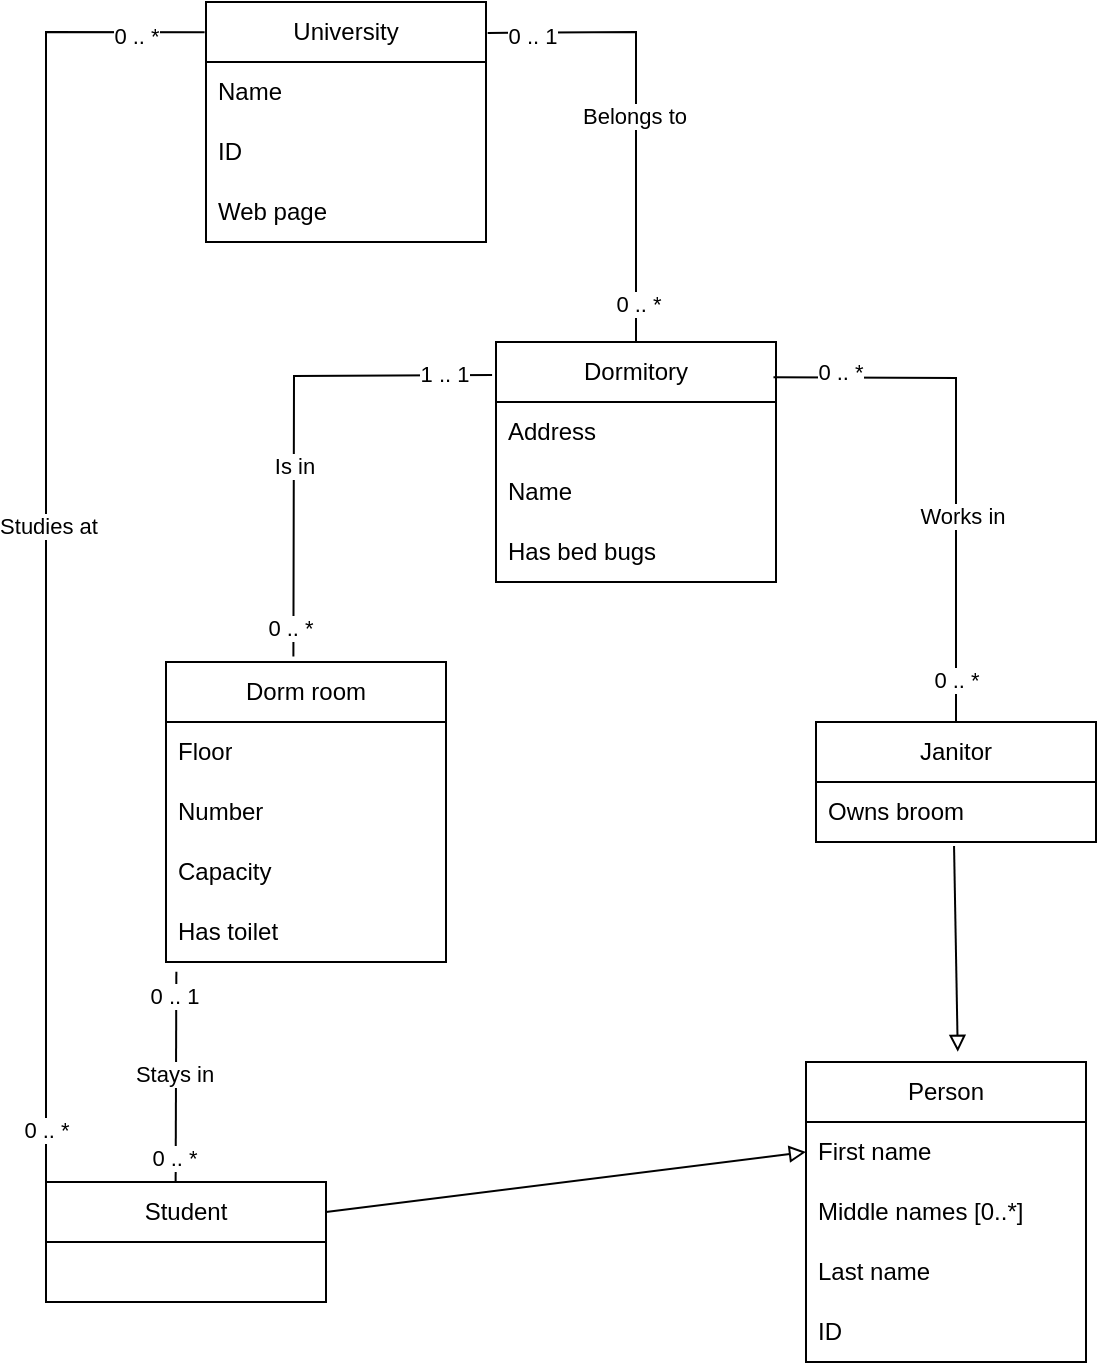 <mxfile version="22.0.8" type="device">
  <diagram name="Page-1" id="OLIu7RG99fyWEe0Exp53">
    <mxGraphModel dx="656" dy="354" grid="1" gridSize="10" guides="1" tooltips="1" connect="1" arrows="1" fold="1" page="1" pageScale="1" pageWidth="850" pageHeight="1100" math="0" shadow="0">
      <root>
        <mxCell id="0" />
        <mxCell id="1" parent="0" />
        <mxCell id="sVUaPu0e6qtLdi5J08xP-43" value="Dormitory" style="swimlane;fontStyle=0;childLayout=stackLayout;horizontal=1;startSize=30;horizontalStack=0;resizeParent=1;resizeParentMax=0;resizeLast=0;collapsible=1;marginBottom=0;whiteSpace=wrap;html=1;" parent="1" vertex="1">
          <mxGeometry x="265" y="330" width="140" height="120" as="geometry" />
        </mxCell>
        <mxCell id="sVUaPu0e6qtLdi5J08xP-44" value="Address" style="text;strokeColor=none;fillColor=none;align=left;verticalAlign=middle;spacingLeft=4;spacingRight=4;overflow=hidden;points=[[0,0.5],[1,0.5]];portConstraint=eastwest;rotatable=0;whiteSpace=wrap;html=1;" parent="sVUaPu0e6qtLdi5J08xP-43" vertex="1">
          <mxGeometry y="30" width="140" height="30" as="geometry" />
        </mxCell>
        <mxCell id="sVUaPu0e6qtLdi5J08xP-45" value="Name" style="text;strokeColor=none;fillColor=none;align=left;verticalAlign=middle;spacingLeft=4;spacingRight=4;overflow=hidden;points=[[0,0.5],[1,0.5]];portConstraint=eastwest;rotatable=0;whiteSpace=wrap;html=1;" parent="sVUaPu0e6qtLdi5J08xP-43" vertex="1">
          <mxGeometry y="60" width="140" height="30" as="geometry" />
        </mxCell>
        <mxCell id="sVUaPu0e6qtLdi5J08xP-46" value="Has bed bugs" style="text;strokeColor=none;fillColor=none;align=left;verticalAlign=middle;spacingLeft=4;spacingRight=4;overflow=hidden;points=[[0,0.5],[1,0.5]];portConstraint=eastwest;rotatable=0;whiteSpace=wrap;html=1;" parent="sVUaPu0e6qtLdi5J08xP-43" vertex="1">
          <mxGeometry y="90" width="140" height="30" as="geometry" />
        </mxCell>
        <mxCell id="sVUaPu0e6qtLdi5J08xP-47" value="Dorm room" style="swimlane;fontStyle=0;childLayout=stackLayout;horizontal=1;startSize=30;horizontalStack=0;resizeParent=1;resizeParentMax=0;resizeLast=0;collapsible=1;marginBottom=0;whiteSpace=wrap;html=1;" parent="1" vertex="1">
          <mxGeometry x="100" y="490" width="140" height="150" as="geometry" />
        </mxCell>
        <mxCell id="sVUaPu0e6qtLdi5J08xP-48" value="Floor" style="text;strokeColor=none;fillColor=none;align=left;verticalAlign=middle;spacingLeft=4;spacingRight=4;overflow=hidden;points=[[0,0.5],[1,0.5]];portConstraint=eastwest;rotatable=0;whiteSpace=wrap;html=1;" parent="sVUaPu0e6qtLdi5J08xP-47" vertex="1">
          <mxGeometry y="30" width="140" height="30" as="geometry" />
        </mxCell>
        <mxCell id="sVUaPu0e6qtLdi5J08xP-49" value="Number" style="text;strokeColor=none;fillColor=none;align=left;verticalAlign=middle;spacingLeft=4;spacingRight=4;overflow=hidden;points=[[0,0.5],[1,0.5]];portConstraint=eastwest;rotatable=0;whiteSpace=wrap;html=1;" parent="sVUaPu0e6qtLdi5J08xP-47" vertex="1">
          <mxGeometry y="60" width="140" height="30" as="geometry" />
        </mxCell>
        <mxCell id="sVUaPu0e6qtLdi5J08xP-67" value="Capacity" style="text;strokeColor=none;fillColor=none;align=left;verticalAlign=middle;spacingLeft=4;spacingRight=4;overflow=hidden;points=[[0,0.5],[1,0.5]];portConstraint=eastwest;rotatable=0;whiteSpace=wrap;html=1;" parent="sVUaPu0e6qtLdi5J08xP-47" vertex="1">
          <mxGeometry y="90" width="140" height="30" as="geometry" />
        </mxCell>
        <mxCell id="sVUaPu0e6qtLdi5J08xP-50" value="Has toilet" style="text;strokeColor=none;fillColor=none;align=left;verticalAlign=middle;spacingLeft=4;spacingRight=4;overflow=hidden;points=[[0,0.5],[1,0.5]];portConstraint=eastwest;rotatable=0;whiteSpace=wrap;html=1;" parent="sVUaPu0e6qtLdi5J08xP-47" vertex="1">
          <mxGeometry y="120" width="140" height="30" as="geometry" />
        </mxCell>
        <mxCell id="sVUaPu0e6qtLdi5J08xP-51" value="Person" style="swimlane;fontStyle=0;childLayout=stackLayout;horizontal=1;startSize=30;horizontalStack=0;resizeParent=1;resizeParentMax=0;resizeLast=0;collapsible=1;marginBottom=0;whiteSpace=wrap;html=1;" parent="1" vertex="1">
          <mxGeometry x="420" y="690" width="140" height="150" as="geometry">
            <mxRectangle x="420" y="690" width="80" height="30" as="alternateBounds" />
          </mxGeometry>
        </mxCell>
        <mxCell id="sVUaPu0e6qtLdi5J08xP-52" value="First name" style="text;strokeColor=none;fillColor=none;align=left;verticalAlign=middle;spacingLeft=4;spacingRight=4;overflow=hidden;points=[[0,0.5],[1,0.5]];portConstraint=eastwest;rotatable=0;whiteSpace=wrap;html=1;" parent="sVUaPu0e6qtLdi5J08xP-51" vertex="1">
          <mxGeometry y="30" width="140" height="30" as="geometry" />
        </mxCell>
        <mxCell id="juEuS6i1xCFDgHrN4kWL-1" value="Middle names [0..*]" style="text;strokeColor=none;fillColor=none;align=left;verticalAlign=middle;spacingLeft=4;spacingRight=4;overflow=hidden;points=[[0,0.5],[1,0.5]];portConstraint=eastwest;rotatable=0;whiteSpace=wrap;html=1;" vertex="1" parent="sVUaPu0e6qtLdi5J08xP-51">
          <mxGeometry y="60" width="140" height="30" as="geometry" />
        </mxCell>
        <mxCell id="sVUaPu0e6qtLdi5J08xP-53" value="Last name" style="text;strokeColor=none;fillColor=none;align=left;verticalAlign=middle;spacingLeft=4;spacingRight=4;overflow=hidden;points=[[0,0.5],[1,0.5]];portConstraint=eastwest;rotatable=0;whiteSpace=wrap;html=1;" parent="sVUaPu0e6qtLdi5J08xP-51" vertex="1">
          <mxGeometry y="90" width="140" height="30" as="geometry" />
        </mxCell>
        <mxCell id="sVUaPu0e6qtLdi5J08xP-54" value="ID" style="text;strokeColor=none;fillColor=none;align=left;verticalAlign=middle;spacingLeft=4;spacingRight=4;overflow=hidden;points=[[0,0.5],[1,0.5]];portConstraint=eastwest;rotatable=0;whiteSpace=wrap;html=1;" parent="sVUaPu0e6qtLdi5J08xP-51" vertex="1">
          <mxGeometry y="120" width="140" height="30" as="geometry" />
        </mxCell>
        <mxCell id="sVUaPu0e6qtLdi5J08xP-55" value="Student" style="swimlane;fontStyle=0;childLayout=stackLayout;horizontal=1;startSize=30;horizontalStack=0;resizeParent=1;resizeParentMax=0;resizeLast=0;collapsible=1;marginBottom=0;whiteSpace=wrap;html=1;" parent="1" vertex="1">
          <mxGeometry x="40" y="750" width="140" height="60" as="geometry" />
        </mxCell>
        <mxCell id="sVUaPu0e6qtLdi5J08xP-59" value="Janitor" style="swimlane;fontStyle=0;childLayout=stackLayout;horizontal=1;startSize=30;horizontalStack=0;resizeParent=1;resizeParentMax=0;resizeLast=0;collapsible=1;marginBottom=0;whiteSpace=wrap;html=1;" parent="1" vertex="1">
          <mxGeometry x="425" y="520" width="140" height="60" as="geometry" />
        </mxCell>
        <mxCell id="sVUaPu0e6qtLdi5J08xP-60" value="Owns broom" style="text;strokeColor=none;fillColor=none;align=left;verticalAlign=middle;spacingLeft=4;spacingRight=4;overflow=hidden;points=[[0,0.5],[1,0.5]];portConstraint=eastwest;rotatable=0;whiteSpace=wrap;html=1;" parent="sVUaPu0e6qtLdi5J08xP-59" vertex="1">
          <mxGeometry y="30" width="140" height="30" as="geometry" />
        </mxCell>
        <mxCell id="sVUaPu0e6qtLdi5J08xP-63" value="University" style="swimlane;fontStyle=0;childLayout=stackLayout;horizontal=1;startSize=30;horizontalStack=0;resizeParent=1;resizeParentMax=0;resizeLast=0;collapsible=1;marginBottom=0;whiteSpace=wrap;html=1;" parent="1" vertex="1">
          <mxGeometry x="120" y="160" width="140" height="120" as="geometry" />
        </mxCell>
        <mxCell id="sVUaPu0e6qtLdi5J08xP-64" value="Name" style="text;strokeColor=none;fillColor=none;align=left;verticalAlign=middle;spacingLeft=4;spacingRight=4;overflow=hidden;points=[[0,0.5],[1,0.5]];portConstraint=eastwest;rotatable=0;whiteSpace=wrap;html=1;" parent="sVUaPu0e6qtLdi5J08xP-63" vertex="1">
          <mxGeometry y="30" width="140" height="30" as="geometry" />
        </mxCell>
        <mxCell id="sVUaPu0e6qtLdi5J08xP-65" value="ID" style="text;strokeColor=none;fillColor=none;align=left;verticalAlign=middle;spacingLeft=4;spacingRight=4;overflow=hidden;points=[[0,0.5],[1,0.5]];portConstraint=eastwest;rotatable=0;whiteSpace=wrap;html=1;" parent="sVUaPu0e6qtLdi5J08xP-63" vertex="1">
          <mxGeometry y="60" width="140" height="30" as="geometry" />
        </mxCell>
        <mxCell id="sVUaPu0e6qtLdi5J08xP-66" value="Web page" style="text;strokeColor=none;fillColor=none;align=left;verticalAlign=middle;spacingLeft=4;spacingRight=4;overflow=hidden;points=[[0,0.5],[1,0.5]];portConstraint=eastwest;rotatable=0;whiteSpace=wrap;html=1;" parent="sVUaPu0e6qtLdi5J08xP-63" vertex="1">
          <mxGeometry y="90" width="140" height="30" as="geometry" />
        </mxCell>
        <mxCell id="sVUaPu0e6qtLdi5J08xP-68" value="" style="endArrow=block;html=1;rounded=0;entryX=0.542;entryY=-0.034;entryDx=0;entryDy=0;exitX=0.493;exitY=1.067;exitDx=0;exitDy=0;exitPerimeter=0;entryPerimeter=0;endFill=0;" parent="1" source="sVUaPu0e6qtLdi5J08xP-60" target="sVUaPu0e6qtLdi5J08xP-51" edge="1">
          <mxGeometry width="50" height="50" relative="1" as="geometry">
            <mxPoint x="494.86" y="613.99" as="sourcePoint" />
            <mxPoint x="560" y="350" as="targetPoint" />
            <Array as="points" />
          </mxGeometry>
        </mxCell>
        <mxCell id="sVUaPu0e6qtLdi5J08xP-69" value="" style="endArrow=block;html=1;rounded=0;exitX=1;exitY=0.25;exitDx=0;exitDy=0;entryX=0;entryY=0.5;entryDx=0;entryDy=0;endFill=0;" parent="1" source="sVUaPu0e6qtLdi5J08xP-55" target="sVUaPu0e6qtLdi5J08xP-52" edge="1">
          <mxGeometry width="50" height="50" relative="1" as="geometry">
            <mxPoint x="265" y="755" as="sourcePoint" />
            <mxPoint x="420" y="740" as="targetPoint" />
            <Array as="points" />
          </mxGeometry>
        </mxCell>
        <mxCell id="y-oBN6ujElm2mOtHudqO-3" value="" style="endArrow=none;html=1;rounded=0;exitX=0.991;exitY=0.147;exitDx=0;exitDy=0;entryX=0.5;entryY=0;entryDx=0;entryDy=0;exitPerimeter=0;" parent="1" source="sVUaPu0e6qtLdi5J08xP-43" target="sVUaPu0e6qtLdi5J08xP-59" edge="1">
          <mxGeometry width="50" height="50" relative="1" as="geometry">
            <mxPoint x="400" y="620" as="sourcePoint" />
            <mxPoint x="450" y="570" as="targetPoint" />
            <Array as="points">
              <mxPoint x="495" y="348" />
            </Array>
          </mxGeometry>
        </mxCell>
        <mxCell id="y-oBN6ujElm2mOtHudqO-6" value="0 .. *" style="edgeLabel;html=1;align=center;verticalAlign=middle;resizable=0;points=[];" parent="y-oBN6ujElm2mOtHudqO-3" vertex="1" connectable="0">
          <mxGeometry x="-0.753" y="3" relative="1" as="geometry">
            <mxPoint as="offset" />
          </mxGeometry>
        </mxCell>
        <mxCell id="y-oBN6ujElm2mOtHudqO-7" value="Works in" style="edgeLabel;html=1;align=center;verticalAlign=middle;resizable=0;points=[];" parent="y-oBN6ujElm2mOtHudqO-3" vertex="1" connectable="0">
          <mxGeometry x="0.221" y="3" relative="1" as="geometry">
            <mxPoint as="offset" />
          </mxGeometry>
        </mxCell>
        <mxCell id="y-oBN6ujElm2mOtHudqO-8" value="0 .. *" style="edgeLabel;html=1;align=center;verticalAlign=middle;resizable=0;points=[];" parent="y-oBN6ujElm2mOtHudqO-3" vertex="1" connectable="0">
          <mxGeometry x="0.837" relative="1" as="geometry">
            <mxPoint as="offset" />
          </mxGeometry>
        </mxCell>
        <mxCell id="y-oBN6ujElm2mOtHudqO-9" value="" style="endArrow=none;html=1;rounded=0;exitX=-0.014;exitY=0.138;exitDx=0;exitDy=0;exitPerimeter=0;entryX=0.455;entryY=-0.018;entryDx=0;entryDy=0;entryPerimeter=0;" parent="1" source="sVUaPu0e6qtLdi5J08xP-43" target="sVUaPu0e6qtLdi5J08xP-47" edge="1">
          <mxGeometry width="50" height="50" relative="1" as="geometry">
            <mxPoint x="440" y="430" as="sourcePoint" />
            <mxPoint x="490" y="380" as="targetPoint" />
            <Array as="points">
              <mxPoint x="164" y="347" />
            </Array>
          </mxGeometry>
        </mxCell>
        <mxCell id="y-oBN6ujElm2mOtHudqO-11" value="Is in" style="edgeLabel;html=1;align=center;verticalAlign=middle;resizable=0;points=[];" parent="y-oBN6ujElm2mOtHudqO-9" vertex="1" connectable="0">
          <mxGeometry x="0.198" relative="1" as="geometry">
            <mxPoint as="offset" />
          </mxGeometry>
        </mxCell>
        <mxCell id="y-oBN6ujElm2mOtHudqO-13" value="1 .. 1" style="edgeLabel;html=1;align=center;verticalAlign=middle;resizable=0;points=[];" parent="y-oBN6ujElm2mOtHudqO-9" vertex="1" connectable="0">
          <mxGeometry x="-0.801" y="-1" relative="1" as="geometry">
            <mxPoint as="offset" />
          </mxGeometry>
        </mxCell>
        <mxCell id="y-oBN6ujElm2mOtHudqO-14" value="0 .. *" style="edgeLabel;html=1;align=center;verticalAlign=middle;resizable=0;points=[];" parent="y-oBN6ujElm2mOtHudqO-9" vertex="1" connectable="0">
          <mxGeometry x="0.881" y="-2" relative="1" as="geometry">
            <mxPoint as="offset" />
          </mxGeometry>
        </mxCell>
        <mxCell id="y-oBN6ujElm2mOtHudqO-15" value="" style="endArrow=none;html=1;rounded=0;exitX=0.5;exitY=0;exitDx=0;exitDy=0;entryX=1.006;entryY=0.129;entryDx=0;entryDy=0;entryPerimeter=0;" parent="1" source="sVUaPu0e6qtLdi5J08xP-43" target="sVUaPu0e6qtLdi5J08xP-63" edge="1">
          <mxGeometry width="50" height="50" relative="1" as="geometry">
            <mxPoint x="290" y="290" as="sourcePoint" />
            <mxPoint x="340" y="240" as="targetPoint" />
            <Array as="points">
              <mxPoint x="335" y="175" />
            </Array>
          </mxGeometry>
        </mxCell>
        <mxCell id="y-oBN6ujElm2mOtHudqO-16" value="0 .. 1" style="edgeLabel;html=1;align=center;verticalAlign=middle;resizable=0;points=[];" parent="y-oBN6ujElm2mOtHudqO-15" vertex="1" connectable="0">
          <mxGeometry x="0.805" y="1" relative="1" as="geometry">
            <mxPoint as="offset" />
          </mxGeometry>
        </mxCell>
        <mxCell id="y-oBN6ujElm2mOtHudqO-17" value="Belongs to" style="edgeLabel;html=1;align=center;verticalAlign=middle;resizable=0;points=[];" parent="y-oBN6ujElm2mOtHudqO-15" vertex="1" connectable="0">
          <mxGeometry x="-0.015" y="1" relative="1" as="geometry">
            <mxPoint as="offset" />
          </mxGeometry>
        </mxCell>
        <mxCell id="y-oBN6ujElm2mOtHudqO-18" value="0 .. *" style="edgeLabel;html=1;align=center;verticalAlign=middle;resizable=0;points=[];" parent="y-oBN6ujElm2mOtHudqO-15" vertex="1" connectable="0">
          <mxGeometry x="-0.832" y="-1" relative="1" as="geometry">
            <mxPoint as="offset" />
          </mxGeometry>
        </mxCell>
        <mxCell id="y-oBN6ujElm2mOtHudqO-19" value="" style="endArrow=none;html=1;rounded=0;entryX=0.037;entryY=1.161;entryDx=0;entryDy=0;entryPerimeter=0;exitX=0.463;exitY=-0.001;exitDx=0;exitDy=0;exitPerimeter=0;" parent="1" source="sVUaPu0e6qtLdi5J08xP-55" target="sVUaPu0e6qtLdi5J08xP-50" edge="1">
          <mxGeometry width="50" height="50" relative="1" as="geometry">
            <mxPoint x="290" y="750" as="sourcePoint" />
            <mxPoint x="340" y="700" as="targetPoint" />
            <Array as="points" />
          </mxGeometry>
        </mxCell>
        <mxCell id="y-oBN6ujElm2mOtHudqO-20" value="Stays in" style="edgeLabel;html=1;align=center;verticalAlign=middle;resizable=0;points=[];" parent="y-oBN6ujElm2mOtHudqO-19" vertex="1" connectable="0">
          <mxGeometry x="0.027" y="1" relative="1" as="geometry">
            <mxPoint as="offset" />
          </mxGeometry>
        </mxCell>
        <mxCell id="y-oBN6ujElm2mOtHudqO-21" value="0 .. 1" style="edgeLabel;html=1;align=center;verticalAlign=middle;resizable=0;points=[];" parent="y-oBN6ujElm2mOtHudqO-19" vertex="1" connectable="0">
          <mxGeometry x="0.667" y="1" relative="1" as="geometry">
            <mxPoint y="-6" as="offset" />
          </mxGeometry>
        </mxCell>
        <mxCell id="y-oBN6ujElm2mOtHudqO-22" value="0 .. *" style="edgeLabel;html=1;align=center;verticalAlign=middle;resizable=0;points=[];" parent="y-oBN6ujElm2mOtHudqO-19" vertex="1" connectable="0">
          <mxGeometry x="-0.703" y="1" relative="1" as="geometry">
            <mxPoint y="3" as="offset" />
          </mxGeometry>
        </mxCell>
        <mxCell id="y-oBN6ujElm2mOtHudqO-23" value="" style="endArrow=none;html=1;rounded=0;entryX=-0.005;entryY=0.126;entryDx=0;entryDy=0;entryPerimeter=0;exitX=0;exitY=0.25;exitDx=0;exitDy=0;" parent="1" source="sVUaPu0e6qtLdi5J08xP-55" target="sVUaPu0e6qtLdi5J08xP-63" edge="1">
          <mxGeometry width="50" height="50" relative="1" as="geometry">
            <mxPoint x="250" y="520" as="sourcePoint" />
            <mxPoint x="300" y="470" as="targetPoint" />
            <Array as="points">
              <mxPoint x="40" y="175" />
            </Array>
          </mxGeometry>
        </mxCell>
        <mxCell id="y-oBN6ujElm2mOtHudqO-24" value="Studies at" style="edgeLabel;html=1;align=center;verticalAlign=middle;resizable=0;points=[];" parent="y-oBN6ujElm2mOtHudqO-23" vertex="1" connectable="0">
          <mxGeometry x="0.027" y="-1" relative="1" as="geometry">
            <mxPoint as="offset" />
          </mxGeometry>
        </mxCell>
        <mxCell id="y-oBN6ujElm2mOtHudqO-25" value="0 .. *" style="edgeLabel;html=1;align=center;verticalAlign=middle;resizable=0;points=[];" parent="y-oBN6ujElm2mOtHudqO-23" vertex="1" connectable="0">
          <mxGeometry x="0.897" y="-2" relative="1" as="geometry">
            <mxPoint as="offset" />
          </mxGeometry>
        </mxCell>
        <mxCell id="y-oBN6ujElm2mOtHudqO-26" value="0 .. *" style="edgeLabel;html=1;align=center;verticalAlign=middle;resizable=0;points=[];" parent="y-oBN6ujElm2mOtHudqO-23" vertex="1" connectable="0">
          <mxGeometry x="-0.876" relative="1" as="geometry">
            <mxPoint as="offset" />
          </mxGeometry>
        </mxCell>
      </root>
    </mxGraphModel>
  </diagram>
</mxfile>
